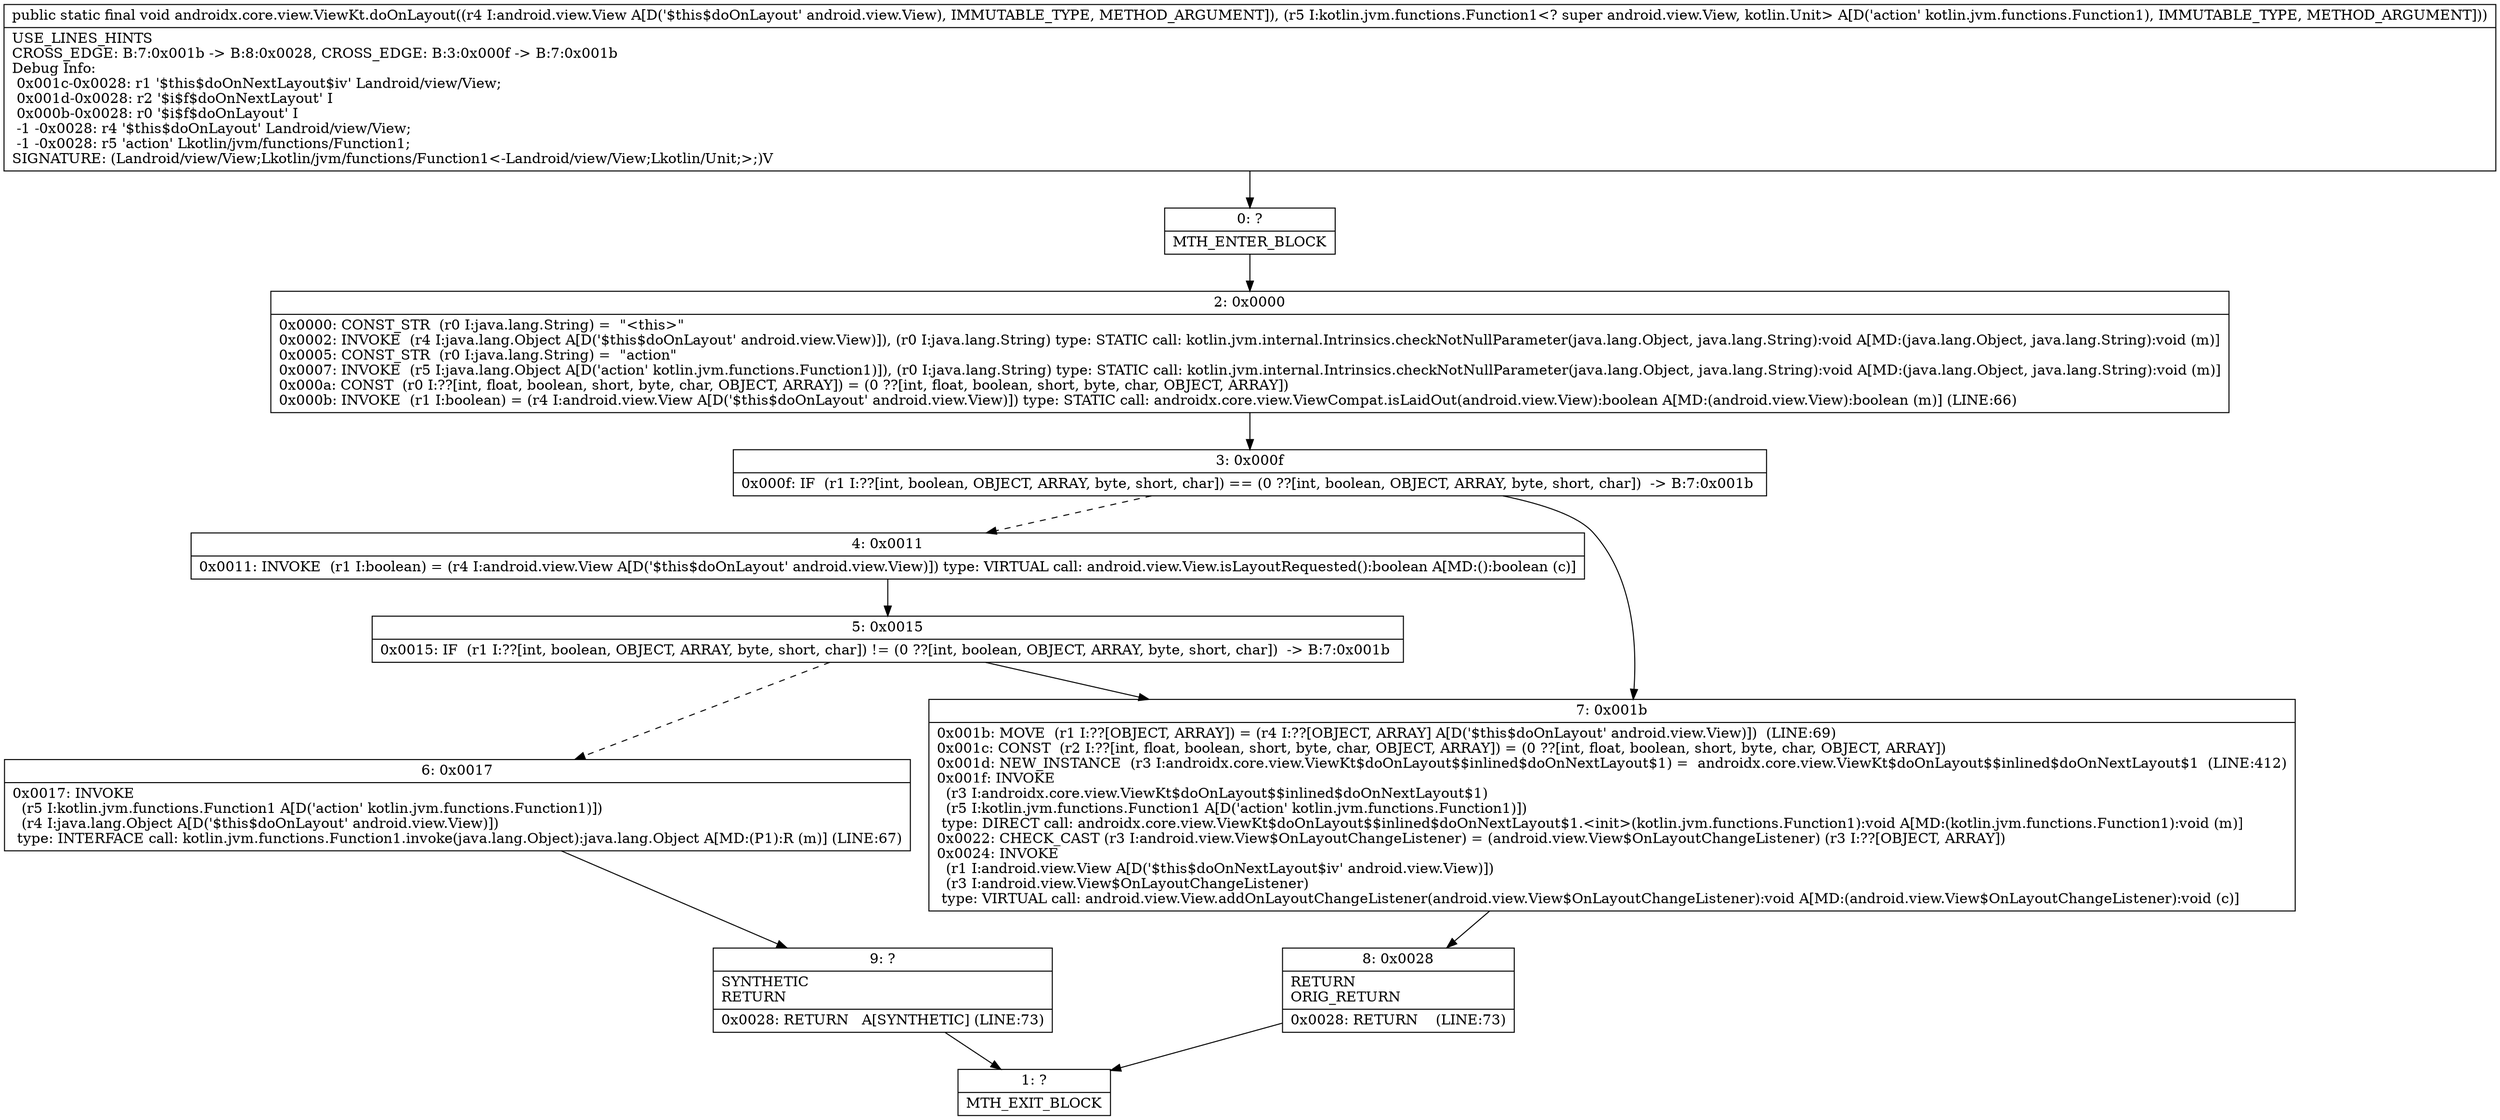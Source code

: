 digraph "CFG forandroidx.core.view.ViewKt.doOnLayout(Landroid\/view\/View;Lkotlin\/jvm\/functions\/Function1;)V" {
Node_0 [shape=record,label="{0\:\ ?|MTH_ENTER_BLOCK\l}"];
Node_2 [shape=record,label="{2\:\ 0x0000|0x0000: CONST_STR  (r0 I:java.lang.String) =  \"\<this\>\" \l0x0002: INVOKE  (r4 I:java.lang.Object A[D('$this$doOnLayout' android.view.View)]), (r0 I:java.lang.String) type: STATIC call: kotlin.jvm.internal.Intrinsics.checkNotNullParameter(java.lang.Object, java.lang.String):void A[MD:(java.lang.Object, java.lang.String):void (m)]\l0x0005: CONST_STR  (r0 I:java.lang.String) =  \"action\" \l0x0007: INVOKE  (r5 I:java.lang.Object A[D('action' kotlin.jvm.functions.Function1)]), (r0 I:java.lang.String) type: STATIC call: kotlin.jvm.internal.Intrinsics.checkNotNullParameter(java.lang.Object, java.lang.String):void A[MD:(java.lang.Object, java.lang.String):void (m)]\l0x000a: CONST  (r0 I:??[int, float, boolean, short, byte, char, OBJECT, ARRAY]) = (0 ??[int, float, boolean, short, byte, char, OBJECT, ARRAY]) \l0x000b: INVOKE  (r1 I:boolean) = (r4 I:android.view.View A[D('$this$doOnLayout' android.view.View)]) type: STATIC call: androidx.core.view.ViewCompat.isLaidOut(android.view.View):boolean A[MD:(android.view.View):boolean (m)] (LINE:66)\l}"];
Node_3 [shape=record,label="{3\:\ 0x000f|0x000f: IF  (r1 I:??[int, boolean, OBJECT, ARRAY, byte, short, char]) == (0 ??[int, boolean, OBJECT, ARRAY, byte, short, char])  \-\> B:7:0x001b \l}"];
Node_4 [shape=record,label="{4\:\ 0x0011|0x0011: INVOKE  (r1 I:boolean) = (r4 I:android.view.View A[D('$this$doOnLayout' android.view.View)]) type: VIRTUAL call: android.view.View.isLayoutRequested():boolean A[MD:():boolean (c)]\l}"];
Node_5 [shape=record,label="{5\:\ 0x0015|0x0015: IF  (r1 I:??[int, boolean, OBJECT, ARRAY, byte, short, char]) != (0 ??[int, boolean, OBJECT, ARRAY, byte, short, char])  \-\> B:7:0x001b \l}"];
Node_6 [shape=record,label="{6\:\ 0x0017|0x0017: INVOKE  \l  (r5 I:kotlin.jvm.functions.Function1 A[D('action' kotlin.jvm.functions.Function1)])\l  (r4 I:java.lang.Object A[D('$this$doOnLayout' android.view.View)])\l type: INTERFACE call: kotlin.jvm.functions.Function1.invoke(java.lang.Object):java.lang.Object A[MD:(P1):R (m)] (LINE:67)\l}"];
Node_9 [shape=record,label="{9\:\ ?|SYNTHETIC\lRETURN\l|0x0028: RETURN   A[SYNTHETIC] (LINE:73)\l}"];
Node_1 [shape=record,label="{1\:\ ?|MTH_EXIT_BLOCK\l}"];
Node_7 [shape=record,label="{7\:\ 0x001b|0x001b: MOVE  (r1 I:??[OBJECT, ARRAY]) = (r4 I:??[OBJECT, ARRAY] A[D('$this$doOnLayout' android.view.View)])  (LINE:69)\l0x001c: CONST  (r2 I:??[int, float, boolean, short, byte, char, OBJECT, ARRAY]) = (0 ??[int, float, boolean, short, byte, char, OBJECT, ARRAY]) \l0x001d: NEW_INSTANCE  (r3 I:androidx.core.view.ViewKt$doOnLayout$$inlined$doOnNextLayout$1) =  androidx.core.view.ViewKt$doOnLayout$$inlined$doOnNextLayout$1  (LINE:412)\l0x001f: INVOKE  \l  (r3 I:androidx.core.view.ViewKt$doOnLayout$$inlined$doOnNextLayout$1)\l  (r5 I:kotlin.jvm.functions.Function1 A[D('action' kotlin.jvm.functions.Function1)])\l type: DIRECT call: androidx.core.view.ViewKt$doOnLayout$$inlined$doOnNextLayout$1.\<init\>(kotlin.jvm.functions.Function1):void A[MD:(kotlin.jvm.functions.Function1):void (m)]\l0x0022: CHECK_CAST (r3 I:android.view.View$OnLayoutChangeListener) = (android.view.View$OnLayoutChangeListener) (r3 I:??[OBJECT, ARRAY]) \l0x0024: INVOKE  \l  (r1 I:android.view.View A[D('$this$doOnNextLayout$iv' android.view.View)])\l  (r3 I:android.view.View$OnLayoutChangeListener)\l type: VIRTUAL call: android.view.View.addOnLayoutChangeListener(android.view.View$OnLayoutChangeListener):void A[MD:(android.view.View$OnLayoutChangeListener):void (c)]\l}"];
Node_8 [shape=record,label="{8\:\ 0x0028|RETURN\lORIG_RETURN\l|0x0028: RETURN    (LINE:73)\l}"];
MethodNode[shape=record,label="{public static final void androidx.core.view.ViewKt.doOnLayout((r4 I:android.view.View A[D('$this$doOnLayout' android.view.View), IMMUTABLE_TYPE, METHOD_ARGUMENT]), (r5 I:kotlin.jvm.functions.Function1\<? super android.view.View, kotlin.Unit\> A[D('action' kotlin.jvm.functions.Function1), IMMUTABLE_TYPE, METHOD_ARGUMENT]))  | USE_LINES_HINTS\lCROSS_EDGE: B:7:0x001b \-\> B:8:0x0028, CROSS_EDGE: B:3:0x000f \-\> B:7:0x001b\lDebug Info:\l  0x001c\-0x0028: r1 '$this$doOnNextLayout$iv' Landroid\/view\/View;\l  0x001d\-0x0028: r2 '$i$f$doOnNextLayout' I\l  0x000b\-0x0028: r0 '$i$f$doOnLayout' I\l  \-1 \-0x0028: r4 '$this$doOnLayout' Landroid\/view\/View;\l  \-1 \-0x0028: r5 'action' Lkotlin\/jvm\/functions\/Function1;\lSIGNATURE: (Landroid\/view\/View;Lkotlin\/jvm\/functions\/Function1\<\-Landroid\/view\/View;Lkotlin\/Unit;\>;)V\l}"];
MethodNode -> Node_0;Node_0 -> Node_2;
Node_2 -> Node_3;
Node_3 -> Node_4[style=dashed];
Node_3 -> Node_7;
Node_4 -> Node_5;
Node_5 -> Node_6[style=dashed];
Node_5 -> Node_7;
Node_6 -> Node_9;
Node_9 -> Node_1;
Node_7 -> Node_8;
Node_8 -> Node_1;
}

